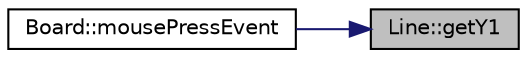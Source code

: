 digraph "Line::getY1"
{
 // LATEX_PDF_SIZE
  edge [fontname="Helvetica",fontsize="10",labelfontname="Helvetica",labelfontsize="10"];
  node [fontname="Helvetica",fontsize="10",shape=record];
  rankdir="RL";
  Node1 [label="Line::getY1",height=0.2,width=0.4,color="black", fillcolor="grey75", style="filled", fontcolor="black",tooltip=" "];
  Node1 -> Node2 [dir="back",color="midnightblue",fontsize="10",style="solid",fontname="Helvetica"];
  Node2 [label="Board::mousePressEvent",height=0.2,width=0.4,color="black", fillcolor="white", style="filled",URL="$class_board.html#a4a7d89d2f92bc297550c0182978c8672",tooltip=" "];
}
